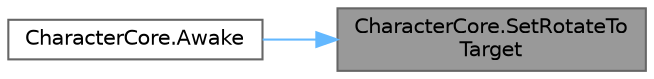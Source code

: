 digraph "CharacterCore.SetRotateToTarget"
{
 // LATEX_PDF_SIZE
  bgcolor="transparent";
  edge [fontname=Helvetica,fontsize=10,labelfontname=Helvetica,labelfontsize=10];
  node [fontname=Helvetica,fontsize=10,shape=box,height=0.2,width=0.4];
  rankdir="RL";
  Node1 [id="Node000001",label="CharacterCore.SetRotateTo\lTarget",height=0.2,width=0.4,color="gray40", fillcolor="grey60", style="filled", fontcolor="black",tooltip=" "];
  Node1 -> Node2 [id="edge2_Node000001_Node000002",dir="back",color="steelblue1",style="solid",tooltip=" "];
  Node2 [id="Node000002",label="CharacterCore.Awake",height=0.2,width=0.4,color="grey40", fillcolor="white", style="filled",URL="$class_character_core.html#a3e1f3dc33f237f5c9546ba56db2a20f8",tooltip=" "];
}
